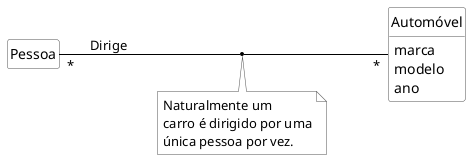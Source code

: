 @startuml mod05ima08
hide circle
hide methods
hide empty members

skinparam class {
    BackgroundColor White
    ArrowColor Black
    BorderColor #505050
}
skinparam note {
    BackgroundColor White
    ArrowColor Black
    BorderColor #505050
}
skinparam ClassAttributeIconSize 0
class "Pessoa" as pe
class "Automóvel" as au
au : marca
au : modelo
au : ano
note "Naturalmente um\ncarro é dirigido por uma\núnica pessoa por vez." as na
left to right direction
pe "*"--"*" au : Dirige
(pe,au) .. na
@enduml